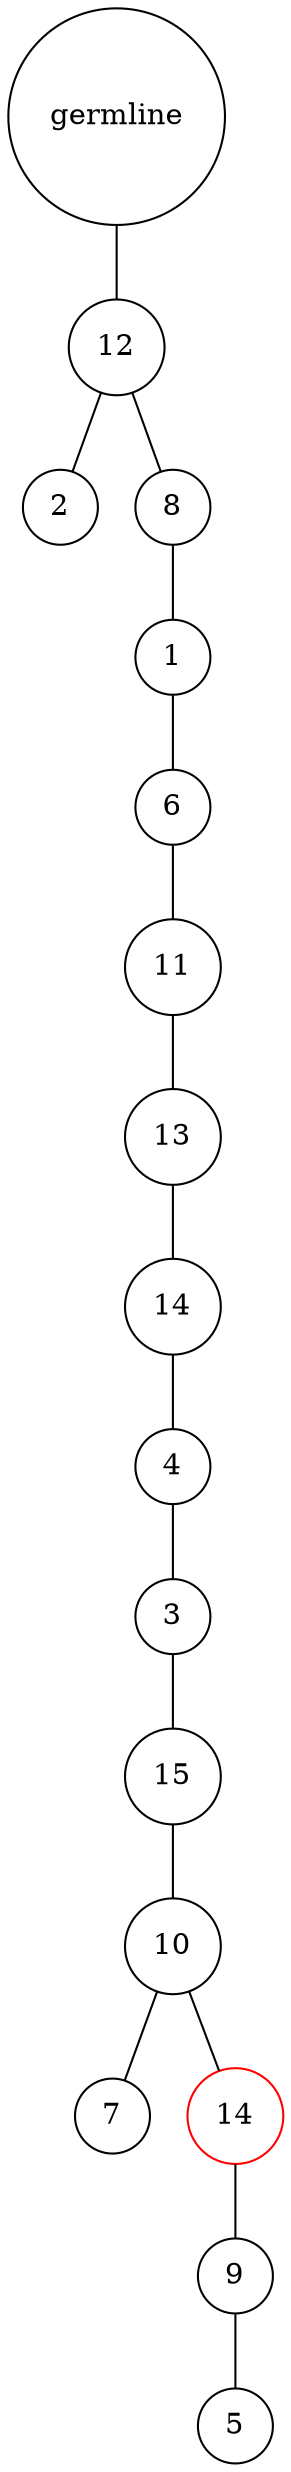 graph {
	rankdir=UD;
	splines=line;
	node [shape=circle]
	"0x7f3e3d4a7310" [label="germline"];
	"0x7f3e3d4a7340" [label="12"];
	"0x7f3e3d4a7310" -- "0x7f3e3d4a7340" ;
	"0x7f3e3d4a7370" [label="2"];
	"0x7f3e3d4a7340" -- "0x7f3e3d4a7370" ;
	"0x7f3e3d4a73a0" [label="8"];
	"0x7f3e3d4a7340" -- "0x7f3e3d4a73a0" ;
	"0x7f3e3d4a73d0" [label="1"];
	"0x7f3e3d4a73a0" -- "0x7f3e3d4a73d0" ;
	"0x7f3e3d4a7400" [label="6"];
	"0x7f3e3d4a73d0" -- "0x7f3e3d4a7400" ;
	"0x7f3e3d4a7430" [label="11"];
	"0x7f3e3d4a7400" -- "0x7f3e3d4a7430" ;
	"0x7f3e3d4a7460" [label="13"];
	"0x7f3e3d4a7430" -- "0x7f3e3d4a7460" ;
	"0x7f3e3d4a7490" [label="14"];
	"0x7f3e3d4a7460" -- "0x7f3e3d4a7490" ;
	"0x7f3e3d4a74c0" [label="4"];
	"0x7f3e3d4a7490" -- "0x7f3e3d4a74c0" ;
	"0x7f3e3d4a74f0" [label="3"];
	"0x7f3e3d4a74c0" -- "0x7f3e3d4a74f0" ;
	"0x7f3e3d4a7520" [label="15"];
	"0x7f3e3d4a74f0" -- "0x7f3e3d4a7520" ;
	"0x7f3e3d4a7550" [label="10"];
	"0x7f3e3d4a7520" -- "0x7f3e3d4a7550" ;
	"0x7f3e3d4a7580" [label="7"];
	"0x7f3e3d4a7550" -- "0x7f3e3d4a7580" ;
	"0x7f3e3d4a75b0" [label="14",color="red"];
	"0x7f3e3d4a7550" -- "0x7f3e3d4a75b0" ;
	"0x7f3e3d4a75e0" [label="9"];
	"0x7f3e3d4a75b0" -- "0x7f3e3d4a75e0" ;
	"0x7f3e3d4a7610" [label="5"];
	"0x7f3e3d4a75e0" -- "0x7f3e3d4a7610" ;
}
